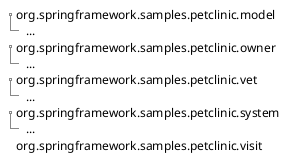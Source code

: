 @startsalt
{
{T
 + org.springframework.samples.petclinic.model
 ++ ...
 + org.springframework.samples.petclinic.owner
 ++...
 + org.springframework.samples.petclinic.vet
 ++ ...
 + org.springframework.samples.petclinic.system
 ++ ...
 + org.springframework.samples.petclinic.visit
 }
}
@endsalt
